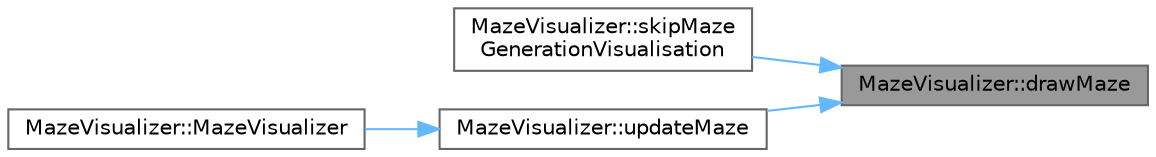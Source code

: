 digraph "MazeVisualizer::drawMaze"
{
 // LATEX_PDF_SIZE
  bgcolor="transparent";
  edge [fontname=Helvetica,fontsize=10,labelfontname=Helvetica,labelfontsize=10];
  node [fontname=Helvetica,fontsize=10,shape=box,height=0.2,width=0.4];
  rankdir="RL";
  Node1 [id="Node000001",label="MazeVisualizer::drawMaze",height=0.2,width=0.4,color="gray40", fillcolor="grey60", style="filled", fontcolor="black",tooltip=" "];
  Node1 -> Node2 [id="edge1_Node000001_Node000002",dir="back",color="steelblue1",style="solid",tooltip=" "];
  Node2 [id="Node000002",label="MazeVisualizer::skipMaze\lGenerationVisualisation",height=0.2,width=0.4,color="grey40", fillcolor="white", style="filled",URL="$class_maze_visualizer.html#a9532ecf098da07de8a7b1a41ff5aca00",tooltip=" "];
  Node1 -> Node3 [id="edge2_Node000001_Node000003",dir="back",color="steelblue1",style="solid",tooltip=" "];
  Node3 [id="Node000003",label="MazeVisualizer::updateMaze",height=0.2,width=0.4,color="grey40", fillcolor="white", style="filled",URL="$class_maze_visualizer.html#a25eb61bb81732b94b10355b1342e85ee",tooltip=" "];
  Node3 -> Node4 [id="edge3_Node000003_Node000004",dir="back",color="steelblue1",style="solid",tooltip=" "];
  Node4 [id="Node000004",label="MazeVisualizer::MazeVisualizer",height=0.2,width=0.4,color="grey40", fillcolor="white", style="filled",URL="$class_maze_visualizer.html#a98569b67de14dc8b1fd9052e89a870c3",tooltip=" "];
}
